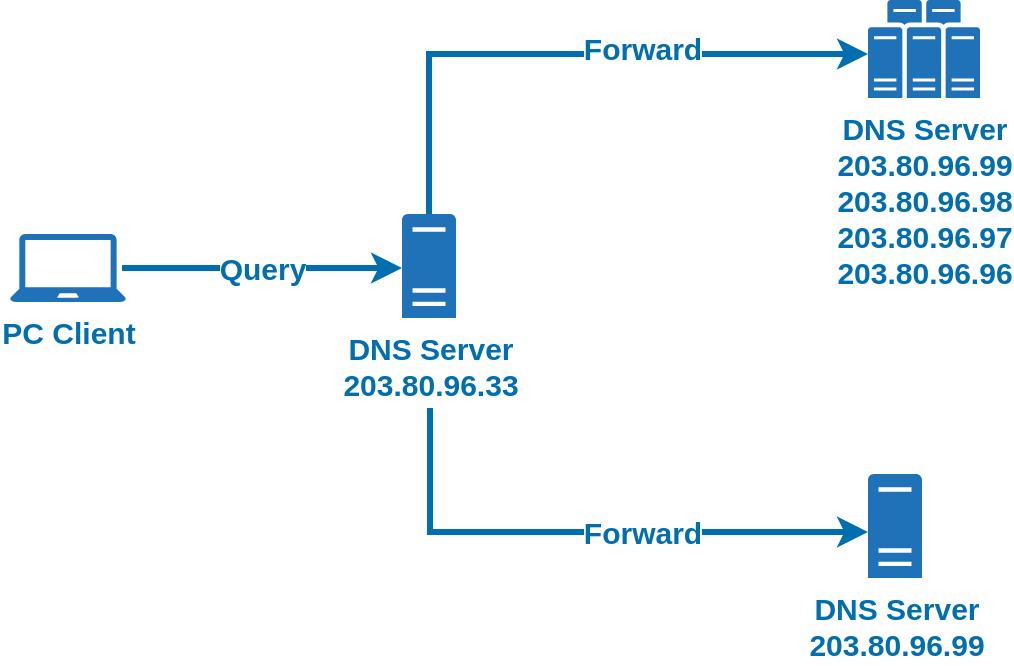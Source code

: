 <mxfile version="15.1.4" type="github">
  <diagram id="qgfwTgc8J1ceRvrJW_r9" name="Page-1">
    <mxGraphModel dx="1422" dy="866" grid="0" gridSize="1" guides="1" tooltips="1" connect="1" arrows="1" fold="1" page="1" pageScale="1" pageWidth="1200" pageHeight="1920" background="#FFFFFF" math="0" shadow="0">
      <root>
        <mxCell id="0" />
        <mxCell id="1" parent="0" />
        <mxCell id="RxgWvyqrx6Sn8ADDrMQa-3" value="&lt;b&gt;&lt;font style=&quot;font-size: 15px&quot; color=&quot;#006eaf&quot;&gt;Query&lt;/font&gt;&lt;/b&gt;" style="edgeStyle=orthogonalEdgeStyle;rounded=0;orthogonalLoop=1;jettySize=auto;html=1;fillColor=#1ba1e2;strokeWidth=3;strokeColor=#006EAF;" parent="1" edge="1">
          <mxGeometry relative="1" as="geometry">
            <mxPoint x="391" y="287" as="sourcePoint" />
            <mxPoint x="531" y="287" as="targetPoint" />
          </mxGeometry>
        </mxCell>
        <mxCell id="RxgWvyqrx6Sn8ADDrMQa-13" value="&lt;font style=&quot;font-size: 15px&quot; color=&quot;#006eaf&quot;&gt;&lt;b&gt;PC Client&lt;/b&gt;&lt;/font&gt;" style="pointerEvents=1;shadow=0;dashed=0;html=1;strokeColor=none;labelPosition=center;verticalLabelPosition=bottom;verticalAlign=top;outlineConnect=0;align=center;shape=mxgraph.office.devices.laptop;fillColor=#2072B8;" parent="1" vertex="1">
          <mxGeometry x="335" y="270" width="58" height="34" as="geometry" />
        </mxCell>
        <mxCell id="iKQYUACnMpvooSJu9w_w-7" style="edgeStyle=orthogonalEdgeStyle;rounded=0;orthogonalLoop=1;jettySize=auto;html=1;fontSize=15;fontColor=#006EAF;strokeColor=#006EAF;strokeWidth=3;fillColor=#0050ef;" parent="1" source="RxgWvyqrx6Sn8ADDrMQa-15" edge="1">
          <mxGeometry relative="1" as="geometry">
            <Array as="points">
              <mxPoint x="545" y="180" />
            </Array>
            <mxPoint x="764" y="180" as="targetPoint" />
          </mxGeometry>
        </mxCell>
        <mxCell id="iKQYUACnMpvooSJu9w_w-8" value="&lt;b style=&quot;font-size: 15px;&quot;&gt;Forward&lt;/b&gt;" style="edgeLabel;html=1;align=center;verticalAlign=middle;resizable=0;points=[];fontSize=15;fontColor=#006EAF;" parent="iKQYUACnMpvooSJu9w_w-7" vertex="1" connectable="0">
          <mxGeometry x="-0.048" y="3" relative="1" as="geometry">
            <mxPoint x="44" as="offset" />
          </mxGeometry>
        </mxCell>
        <mxCell id="iKQYUACnMpvooSJu9w_w-14" value="&lt;b&gt;Forward&lt;/b&gt;" style="edgeStyle=orthogonalEdgeStyle;rounded=0;jumpSize=6;orthogonalLoop=1;jettySize=auto;html=1;fontSize=15;fontColor=#006EAF;strokeColor=#006EAF;strokeWidth=3;fillColor=#0050ef;verticalAlign=middle;bendable=0;align=center;" parent="1" target="iKQYUACnMpvooSJu9w_w-6" edge="1">
          <mxGeometry x="0.196" relative="1" as="geometry">
            <mxPoint x="545" y="357" as="sourcePoint" />
            <Array as="points">
              <mxPoint x="545" y="419" />
            </Array>
            <mxPoint as="offset" />
          </mxGeometry>
        </mxCell>
        <mxCell id="RxgWvyqrx6Sn8ADDrMQa-15" value="&lt;b style=&quot;font-size: 15px&quot;&gt;&lt;font&gt;DNS Server&lt;br&gt;203.80.96.33&lt;/font&gt;&lt;/b&gt;" style="pointerEvents=1;shadow=0;dashed=0;html=1;strokeColor=none;labelPosition=center;verticalLabelPosition=bottom;verticalAlign=top;outlineConnect=0;align=center;shape=mxgraph.office.servers.physical_host;fillColor=#2072B8;fontColor=#006EAF;" parent="1" vertex="1">
          <mxGeometry x="531" y="260" width="27" height="52" as="geometry" />
        </mxCell>
        <mxCell id="iKQYUACnMpvooSJu9w_w-6" value="&lt;b style=&quot;font-size: 15px&quot;&gt;&lt;font&gt;DNS Server&lt;br&gt;203.80.96.99&lt;/font&gt;&lt;/b&gt;" style="pointerEvents=1;shadow=0;dashed=0;html=1;strokeColor=none;labelPosition=center;verticalLabelPosition=bottom;verticalAlign=top;outlineConnect=0;align=center;shape=mxgraph.office.servers.physical_host;fillColor=#2072B8;fontColor=#006EAF;" parent="1" vertex="1">
          <mxGeometry x="764" y="390" width="27" height="52" as="geometry" />
        </mxCell>
        <mxCell id="085dgqSLcnuGZcEoX93T-2" value="&lt;b style=&quot;color: rgb(0 , 110 , 175) ; font-size: 15px&quot;&gt;DNS Server&lt;br&gt;203.80.96.99&lt;br&gt;&lt;/b&gt;&lt;b style=&quot;color: rgb(0 , 110 , 175) ; font-size: 15px&quot;&gt;203.80.96.98&lt;br&gt;&lt;/b&gt;&lt;b style=&quot;color: rgb(0 , 110 , 175) ; font-size: 15px&quot;&gt;203.80.96.97&lt;br&gt;&lt;/b&gt;&lt;b style=&quot;color: rgb(0 , 110 , 175) ; font-size: 15px&quot;&gt;203.80.96.96&lt;/b&gt;&lt;b style=&quot;color: rgb(0 , 110 , 175) ; font-size: 15px&quot;&gt;&lt;br&gt;&lt;/b&gt;" style="sketch=0;pointerEvents=1;shadow=0;dashed=0;html=1;strokeColor=none;labelPosition=center;verticalLabelPosition=bottom;verticalAlign=top;outlineConnect=0;align=center;shape=mxgraph.office.servers.physical_host_farm;fillColor=#2072B8;" vertex="1" parent="1">
          <mxGeometry x="764" y="153" width="56" height="49" as="geometry" />
        </mxCell>
      </root>
    </mxGraphModel>
  </diagram>
</mxfile>
